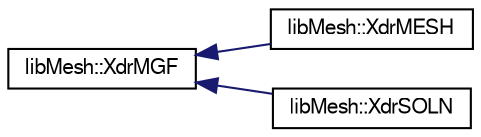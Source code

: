 digraph "Graphical Class Hierarchy"
{
  edge [fontname="FreeSans",fontsize="10",labelfontname="FreeSans",labelfontsize="10"];
  node [fontname="FreeSans",fontsize="10",shape=record];
  rankdir="LR";
  Node1 [label="libMesh::XdrMGF",height=0.2,width=0.4,color="black", fillcolor="white", style="filled",URL="$classlibMesh_1_1XdrMGF.html"];
  Node1 -> Node2 [dir="back",color="midnightblue",fontsize="10",style="solid",fontname="FreeSans"];
  Node2 [label="libMesh::XdrMESH",height=0.2,width=0.4,color="black", fillcolor="white", style="filled",URL="$classlibMesh_1_1XdrMESH.html"];
  Node1 -> Node3 [dir="back",color="midnightblue",fontsize="10",style="solid",fontname="FreeSans"];
  Node3 [label="libMesh::XdrSOLN",height=0.2,width=0.4,color="black", fillcolor="white", style="filled",URL="$classlibMesh_1_1XdrSOLN.html"];
}
